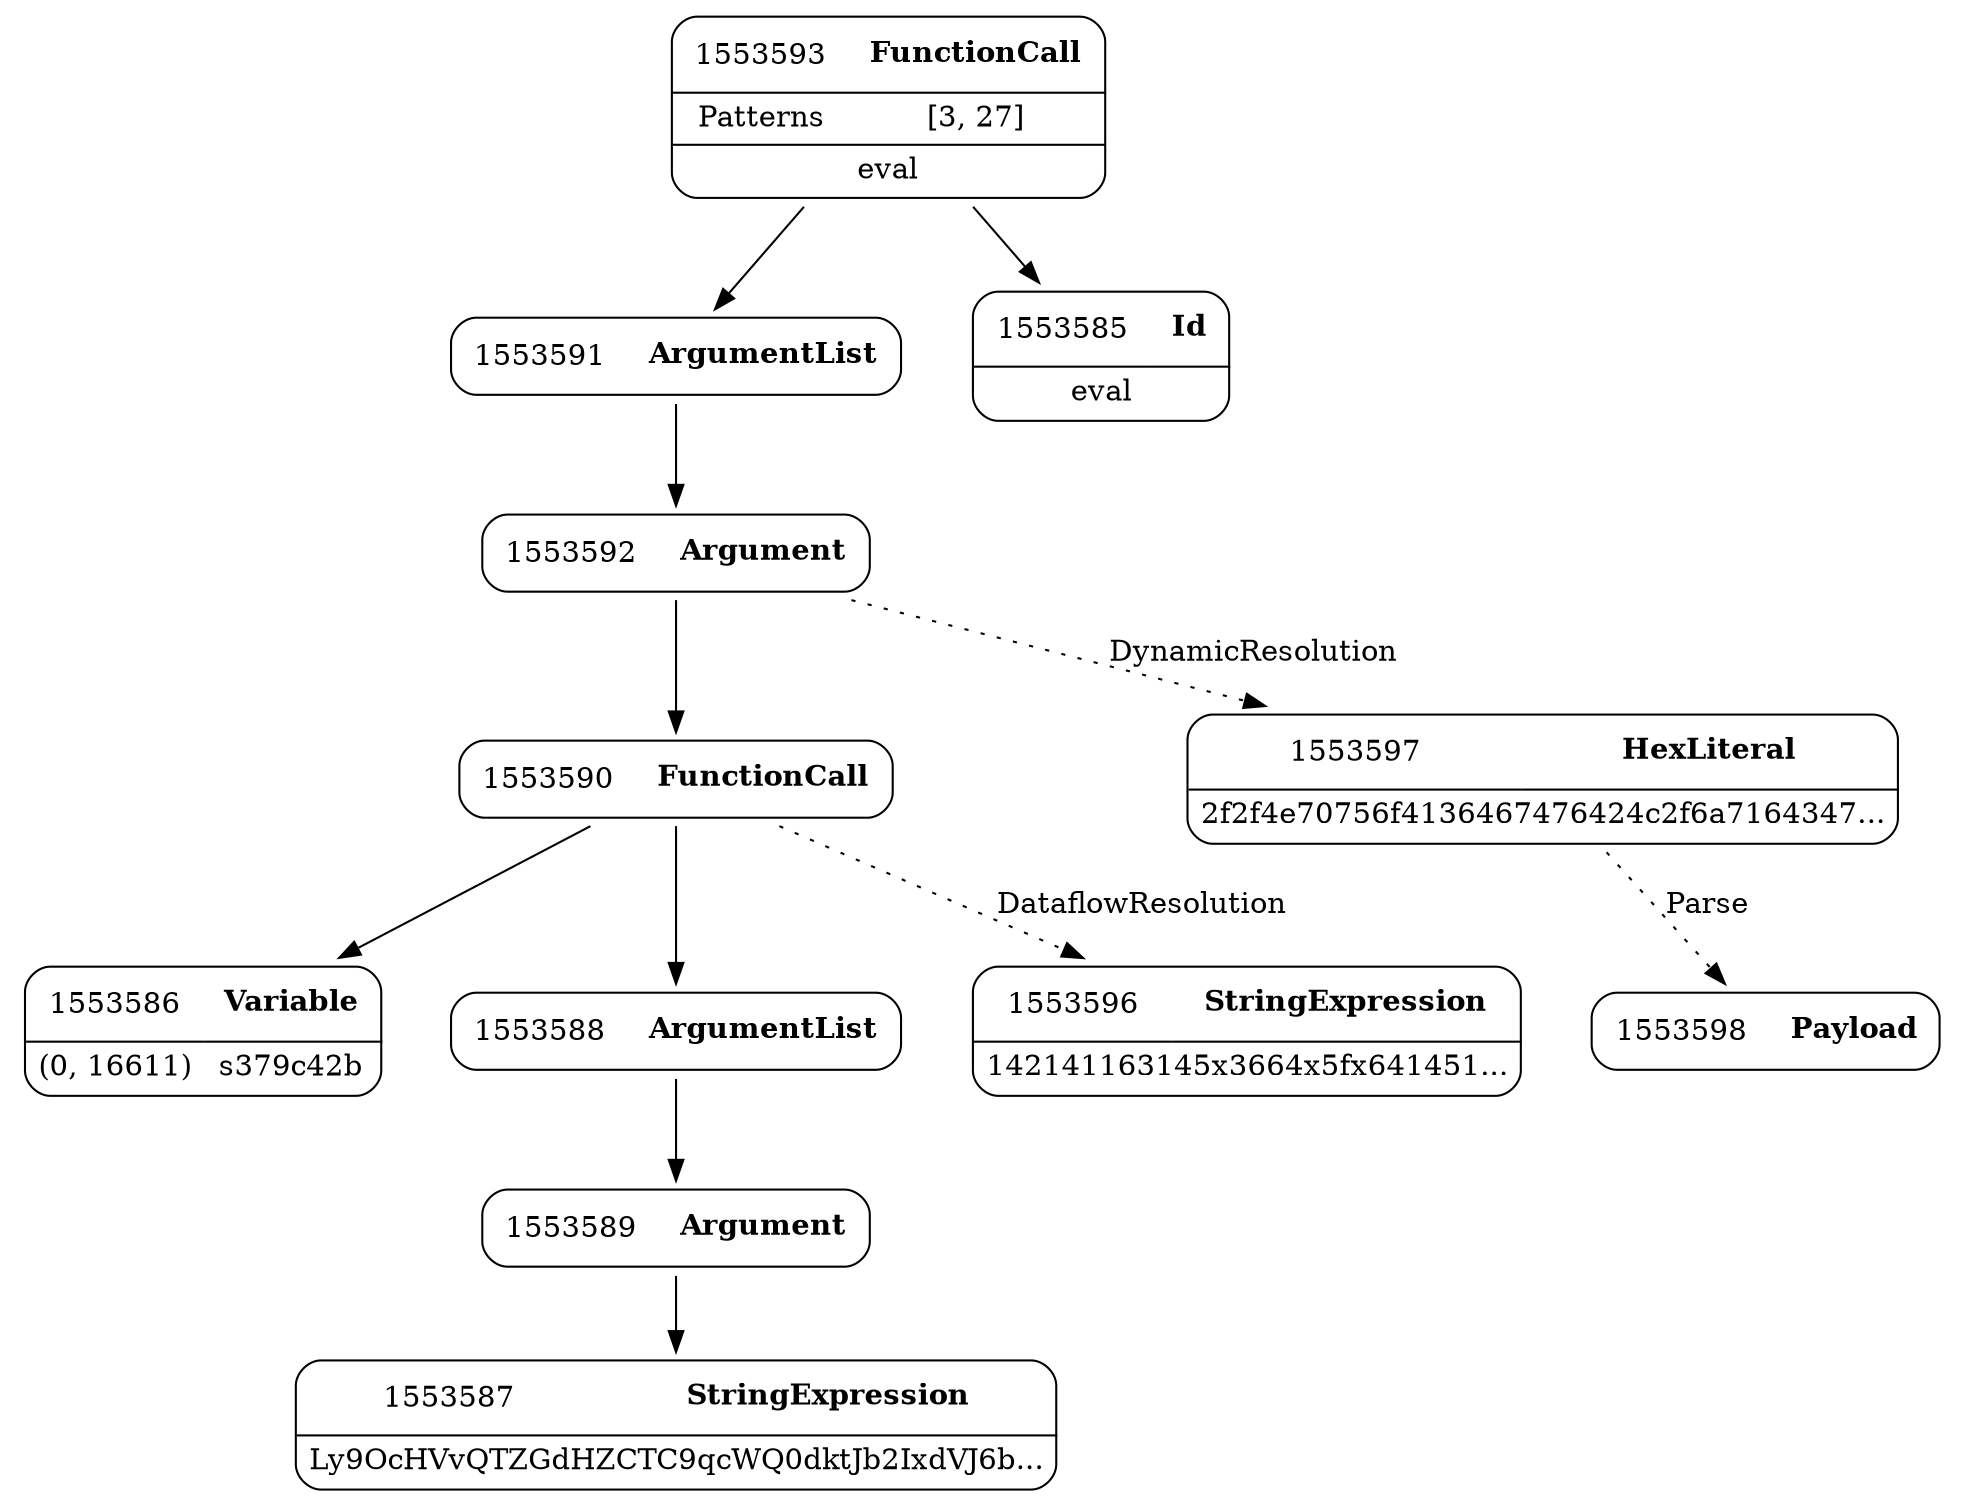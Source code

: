 digraph ast {
node [shape=none];
1553591 [label=<<TABLE border='1' cellspacing='0' cellpadding='10' style='rounded' ><TR><TD border='0'>1553591</TD><TD border='0'><B>ArgumentList</B></TD></TR></TABLE>>];
1553591 -> 1553592 [weight=2];
1553590 [label=<<TABLE border='1' cellspacing='0' cellpadding='10' style='rounded' ><TR><TD border='0'>1553590</TD><TD border='0'><B>FunctionCall</B></TD></TR></TABLE>>];
1553590 -> 1553586 [weight=2];
1553590 -> 1553588 [weight=2];
1553590 -> 1553596 [style=dotted,label=DataflowResolution];
1553589 [label=<<TABLE border='1' cellspacing='0' cellpadding='10' style='rounded' ><TR><TD border='0'>1553589</TD><TD border='0'><B>Argument</B></TD></TR></TABLE>>];
1553589 -> 1553587 [weight=2];
1553588 [label=<<TABLE border='1' cellspacing='0' cellpadding='10' style='rounded' ><TR><TD border='0'>1553588</TD><TD border='0'><B>ArgumentList</B></TD></TR></TABLE>>];
1553588 -> 1553589 [weight=2];
1553587 [label=<<TABLE border='1' cellspacing='0' cellpadding='10' style='rounded' ><TR><TD border='0'>1553587</TD><TD border='0'><B>StringExpression</B></TD></TR><HR/><TR><TD border='0' cellpadding='5' colspan='2'>Ly9OcHVvQTZGdHZCTC9qcWQ0dktJb2IxdVJ6b...</TD></TR></TABLE>>];
1553586 [label=<<TABLE border='1' cellspacing='0' cellpadding='10' style='rounded' ><TR><TD border='0'>1553586</TD><TD border='0'><B>Variable</B></TD></TR><HR/><TR><TD border='0' cellpadding='5'>(0, 16611)</TD><TD border='0' cellpadding='5'>s379c42b</TD></TR></TABLE>>];
1553585 [label=<<TABLE border='1' cellspacing='0' cellpadding='10' style='rounded' ><TR><TD border='0'>1553585</TD><TD border='0'><B>Id</B></TD></TR><HR/><TR><TD border='0' cellpadding='5' colspan='2'>eval</TD></TR></TABLE>>];
1553598 [label=<<TABLE border='1' cellspacing='0' cellpadding='10' style='rounded' ><TR><TD border='0'>1553598</TD><TD border='0'><B>Payload</B></TD></TR></TABLE>>];
1553597 [label=<<TABLE border='1' cellspacing='0' cellpadding='10' style='rounded' ><TR><TD border='0'>1553597</TD><TD border='0'><B>HexLiteral</B></TD></TR><HR/><TR><TD border='0' cellpadding='5' colspan='2'>2f2f4e70756f4136467476424c2f6a7164347...</TD></TR></TABLE>>];
1553597 -> 1553598 [style=dotted,label=Parse];
1553596 [label=<<TABLE border='1' cellspacing='0' cellpadding='10' style='rounded' ><TR><TD border='0'>1553596</TD><TD border='0'><B>StringExpression</B></TD></TR><HR/><TR><TD border='0' cellpadding='5' colspan='2'>142141163145x3664x5fx641451...</TD></TR></TABLE>>];
1553593 [label=<<TABLE border='1' cellspacing='0' cellpadding='10' style='rounded' ><TR><TD border='0'>1553593</TD><TD border='0'><B>FunctionCall</B></TD></TR><HR/><TR><TD border='0' cellpadding='5'>Patterns</TD><TD border='0' cellpadding='5'>[3, 27]</TD></TR><HR/><TR><TD border='0' cellpadding='5' colspan='2'>eval</TD></TR></TABLE>>];
1553593 -> 1553585 [weight=2];
1553593 -> 1553591 [weight=2];
1553592 [label=<<TABLE border='1' cellspacing='0' cellpadding='10' style='rounded' ><TR><TD border='0'>1553592</TD><TD border='0'><B>Argument</B></TD></TR></TABLE>>];
1553592 -> 1553590 [weight=2];
1553592 -> 1553597 [style=dotted,label=DynamicResolution];
}
